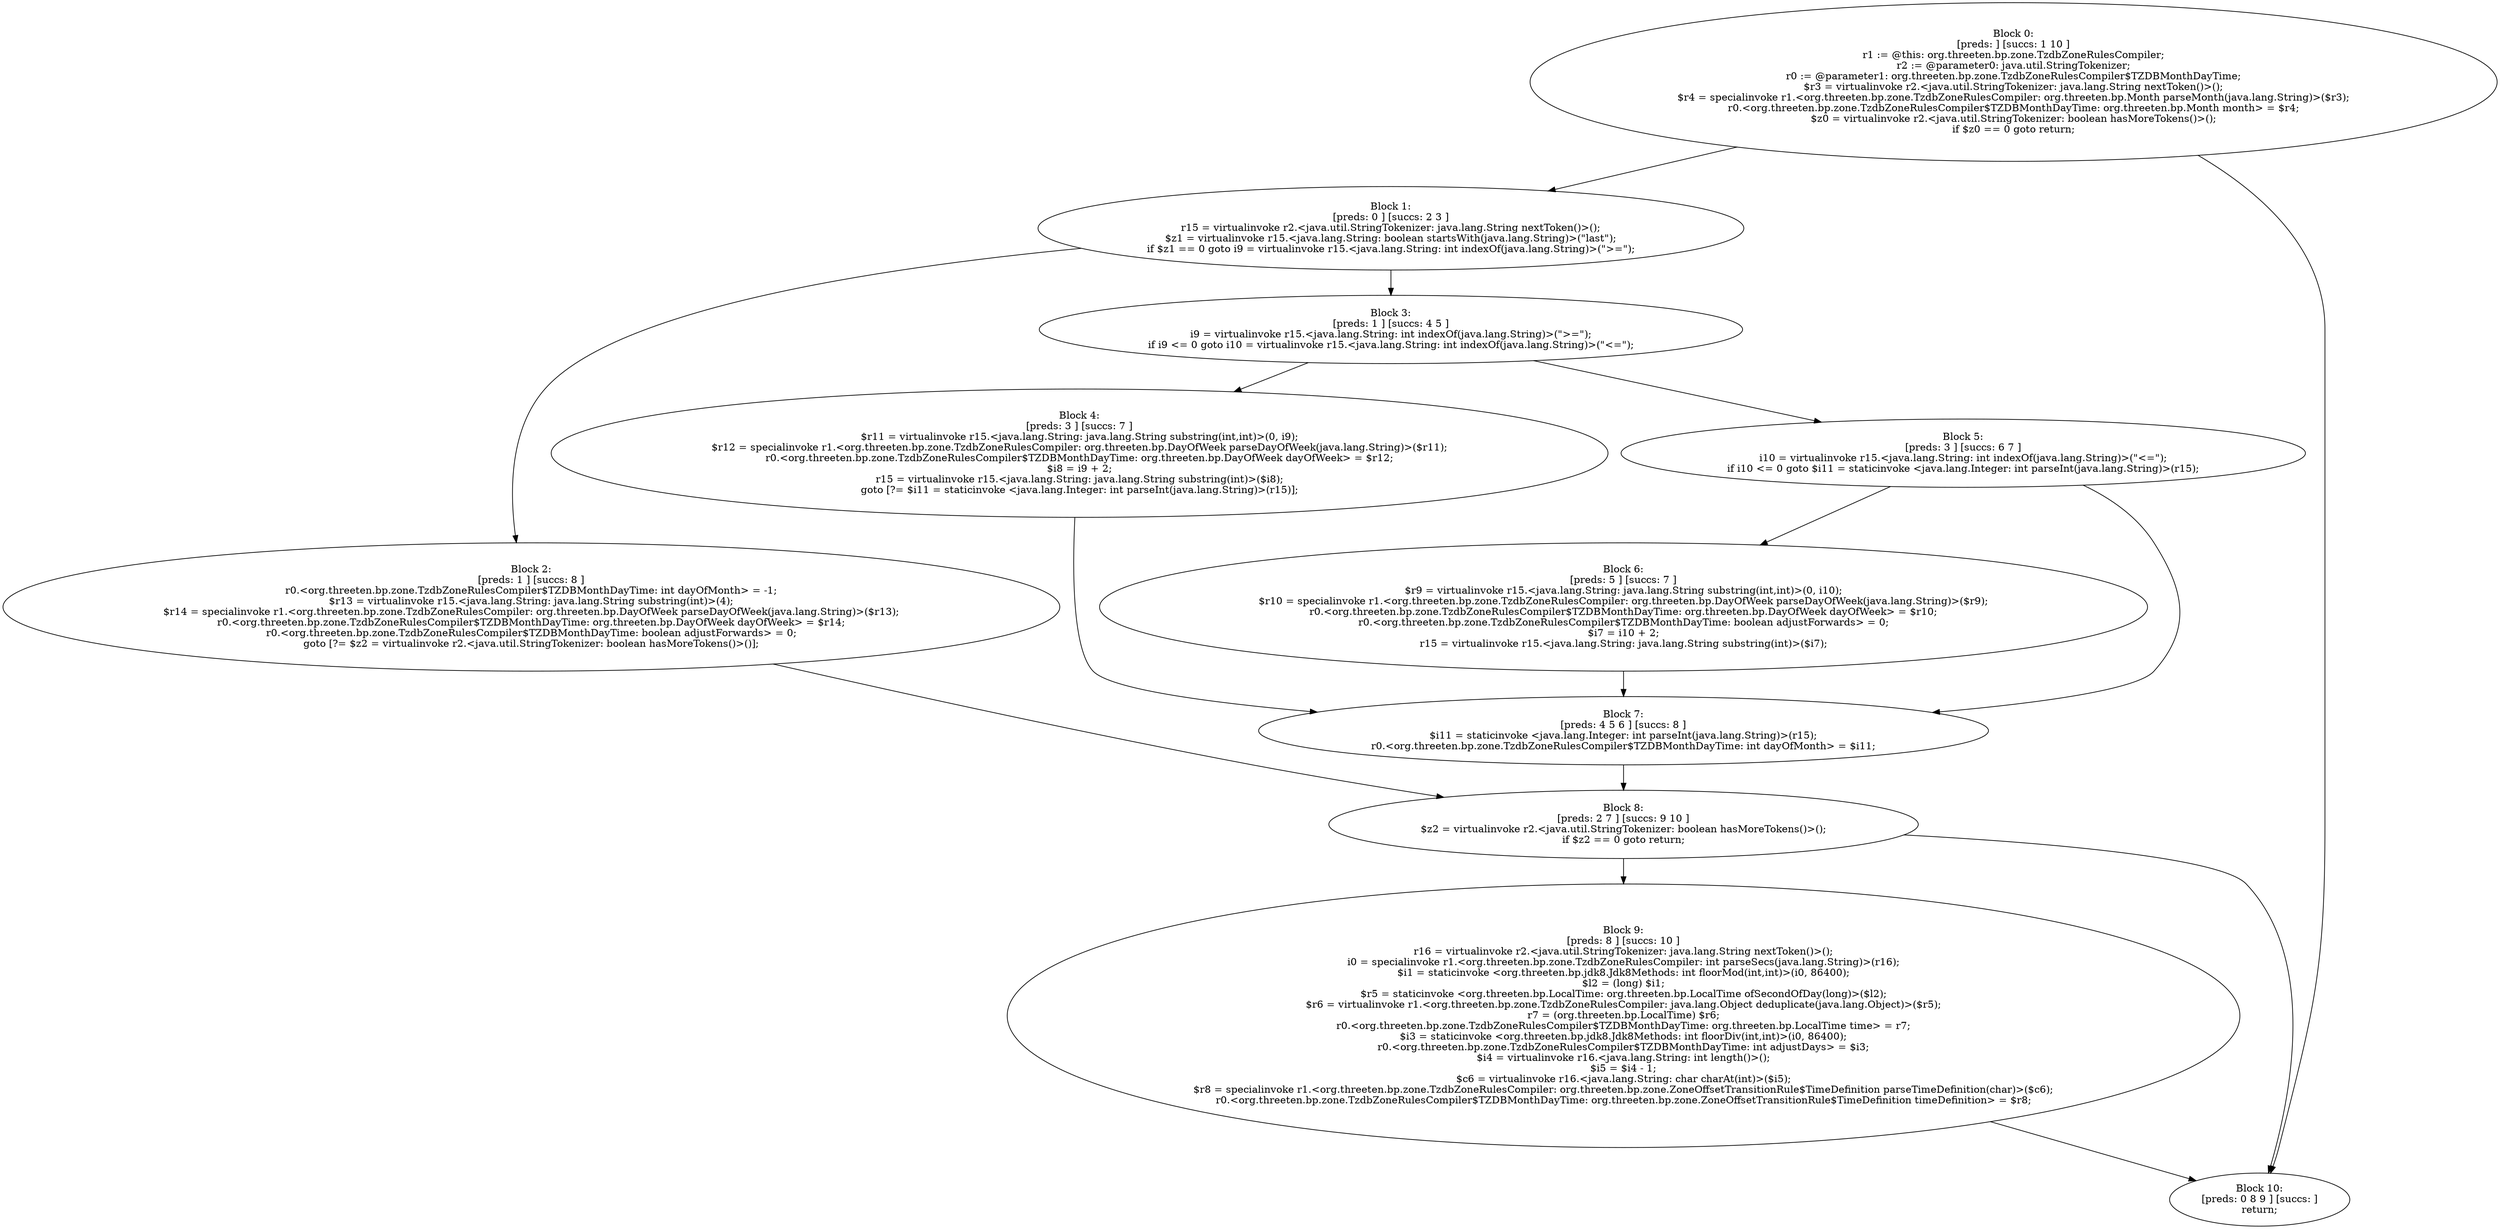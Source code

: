 digraph "unitGraph" {
    "Block 0:
[preds: ] [succs: 1 10 ]
r1 := @this: org.threeten.bp.zone.TzdbZoneRulesCompiler;
r2 := @parameter0: java.util.StringTokenizer;
r0 := @parameter1: org.threeten.bp.zone.TzdbZoneRulesCompiler$TZDBMonthDayTime;
$r3 = virtualinvoke r2.<java.util.StringTokenizer: java.lang.String nextToken()>();
$r4 = specialinvoke r1.<org.threeten.bp.zone.TzdbZoneRulesCompiler: org.threeten.bp.Month parseMonth(java.lang.String)>($r3);
r0.<org.threeten.bp.zone.TzdbZoneRulesCompiler$TZDBMonthDayTime: org.threeten.bp.Month month> = $r4;
$z0 = virtualinvoke r2.<java.util.StringTokenizer: boolean hasMoreTokens()>();
if $z0 == 0 goto return;
"
    "Block 1:
[preds: 0 ] [succs: 2 3 ]
r15 = virtualinvoke r2.<java.util.StringTokenizer: java.lang.String nextToken()>();
$z1 = virtualinvoke r15.<java.lang.String: boolean startsWith(java.lang.String)>(\"last\");
if $z1 == 0 goto i9 = virtualinvoke r15.<java.lang.String: int indexOf(java.lang.String)>(\">=\");
"
    "Block 2:
[preds: 1 ] [succs: 8 ]
r0.<org.threeten.bp.zone.TzdbZoneRulesCompiler$TZDBMonthDayTime: int dayOfMonth> = -1;
$r13 = virtualinvoke r15.<java.lang.String: java.lang.String substring(int)>(4);
$r14 = specialinvoke r1.<org.threeten.bp.zone.TzdbZoneRulesCompiler: org.threeten.bp.DayOfWeek parseDayOfWeek(java.lang.String)>($r13);
r0.<org.threeten.bp.zone.TzdbZoneRulesCompiler$TZDBMonthDayTime: org.threeten.bp.DayOfWeek dayOfWeek> = $r14;
r0.<org.threeten.bp.zone.TzdbZoneRulesCompiler$TZDBMonthDayTime: boolean adjustForwards> = 0;
goto [?= $z2 = virtualinvoke r2.<java.util.StringTokenizer: boolean hasMoreTokens()>()];
"
    "Block 3:
[preds: 1 ] [succs: 4 5 ]
i9 = virtualinvoke r15.<java.lang.String: int indexOf(java.lang.String)>(\">=\");
if i9 <= 0 goto i10 = virtualinvoke r15.<java.lang.String: int indexOf(java.lang.String)>(\"<=\");
"
    "Block 4:
[preds: 3 ] [succs: 7 ]
$r11 = virtualinvoke r15.<java.lang.String: java.lang.String substring(int,int)>(0, i9);
$r12 = specialinvoke r1.<org.threeten.bp.zone.TzdbZoneRulesCompiler: org.threeten.bp.DayOfWeek parseDayOfWeek(java.lang.String)>($r11);
r0.<org.threeten.bp.zone.TzdbZoneRulesCompiler$TZDBMonthDayTime: org.threeten.bp.DayOfWeek dayOfWeek> = $r12;
$i8 = i9 + 2;
r15 = virtualinvoke r15.<java.lang.String: java.lang.String substring(int)>($i8);
goto [?= $i11 = staticinvoke <java.lang.Integer: int parseInt(java.lang.String)>(r15)];
"
    "Block 5:
[preds: 3 ] [succs: 6 7 ]
i10 = virtualinvoke r15.<java.lang.String: int indexOf(java.lang.String)>(\"<=\");
if i10 <= 0 goto $i11 = staticinvoke <java.lang.Integer: int parseInt(java.lang.String)>(r15);
"
    "Block 6:
[preds: 5 ] [succs: 7 ]
$r9 = virtualinvoke r15.<java.lang.String: java.lang.String substring(int,int)>(0, i10);
$r10 = specialinvoke r1.<org.threeten.bp.zone.TzdbZoneRulesCompiler: org.threeten.bp.DayOfWeek parseDayOfWeek(java.lang.String)>($r9);
r0.<org.threeten.bp.zone.TzdbZoneRulesCompiler$TZDBMonthDayTime: org.threeten.bp.DayOfWeek dayOfWeek> = $r10;
r0.<org.threeten.bp.zone.TzdbZoneRulesCompiler$TZDBMonthDayTime: boolean adjustForwards> = 0;
$i7 = i10 + 2;
r15 = virtualinvoke r15.<java.lang.String: java.lang.String substring(int)>($i7);
"
    "Block 7:
[preds: 4 5 6 ] [succs: 8 ]
$i11 = staticinvoke <java.lang.Integer: int parseInt(java.lang.String)>(r15);
r0.<org.threeten.bp.zone.TzdbZoneRulesCompiler$TZDBMonthDayTime: int dayOfMonth> = $i11;
"
    "Block 8:
[preds: 2 7 ] [succs: 9 10 ]
$z2 = virtualinvoke r2.<java.util.StringTokenizer: boolean hasMoreTokens()>();
if $z2 == 0 goto return;
"
    "Block 9:
[preds: 8 ] [succs: 10 ]
r16 = virtualinvoke r2.<java.util.StringTokenizer: java.lang.String nextToken()>();
i0 = specialinvoke r1.<org.threeten.bp.zone.TzdbZoneRulesCompiler: int parseSecs(java.lang.String)>(r16);
$i1 = staticinvoke <org.threeten.bp.jdk8.Jdk8Methods: int floorMod(int,int)>(i0, 86400);
$l2 = (long) $i1;
$r5 = staticinvoke <org.threeten.bp.LocalTime: org.threeten.bp.LocalTime ofSecondOfDay(long)>($l2);
$r6 = virtualinvoke r1.<org.threeten.bp.zone.TzdbZoneRulesCompiler: java.lang.Object deduplicate(java.lang.Object)>($r5);
r7 = (org.threeten.bp.LocalTime) $r6;
r0.<org.threeten.bp.zone.TzdbZoneRulesCompiler$TZDBMonthDayTime: org.threeten.bp.LocalTime time> = r7;
$i3 = staticinvoke <org.threeten.bp.jdk8.Jdk8Methods: int floorDiv(int,int)>(i0, 86400);
r0.<org.threeten.bp.zone.TzdbZoneRulesCompiler$TZDBMonthDayTime: int adjustDays> = $i3;
$i4 = virtualinvoke r16.<java.lang.String: int length()>();
$i5 = $i4 - 1;
$c6 = virtualinvoke r16.<java.lang.String: char charAt(int)>($i5);
$r8 = specialinvoke r1.<org.threeten.bp.zone.TzdbZoneRulesCompiler: org.threeten.bp.zone.ZoneOffsetTransitionRule$TimeDefinition parseTimeDefinition(char)>($c6);
r0.<org.threeten.bp.zone.TzdbZoneRulesCompiler$TZDBMonthDayTime: org.threeten.bp.zone.ZoneOffsetTransitionRule$TimeDefinition timeDefinition> = $r8;
"
    "Block 10:
[preds: 0 8 9 ] [succs: ]
return;
"
    "Block 0:
[preds: ] [succs: 1 10 ]
r1 := @this: org.threeten.bp.zone.TzdbZoneRulesCompiler;
r2 := @parameter0: java.util.StringTokenizer;
r0 := @parameter1: org.threeten.bp.zone.TzdbZoneRulesCompiler$TZDBMonthDayTime;
$r3 = virtualinvoke r2.<java.util.StringTokenizer: java.lang.String nextToken()>();
$r4 = specialinvoke r1.<org.threeten.bp.zone.TzdbZoneRulesCompiler: org.threeten.bp.Month parseMonth(java.lang.String)>($r3);
r0.<org.threeten.bp.zone.TzdbZoneRulesCompiler$TZDBMonthDayTime: org.threeten.bp.Month month> = $r4;
$z0 = virtualinvoke r2.<java.util.StringTokenizer: boolean hasMoreTokens()>();
if $z0 == 0 goto return;
"->"Block 1:
[preds: 0 ] [succs: 2 3 ]
r15 = virtualinvoke r2.<java.util.StringTokenizer: java.lang.String nextToken()>();
$z1 = virtualinvoke r15.<java.lang.String: boolean startsWith(java.lang.String)>(\"last\");
if $z1 == 0 goto i9 = virtualinvoke r15.<java.lang.String: int indexOf(java.lang.String)>(\">=\");
";
    "Block 0:
[preds: ] [succs: 1 10 ]
r1 := @this: org.threeten.bp.zone.TzdbZoneRulesCompiler;
r2 := @parameter0: java.util.StringTokenizer;
r0 := @parameter1: org.threeten.bp.zone.TzdbZoneRulesCompiler$TZDBMonthDayTime;
$r3 = virtualinvoke r2.<java.util.StringTokenizer: java.lang.String nextToken()>();
$r4 = specialinvoke r1.<org.threeten.bp.zone.TzdbZoneRulesCompiler: org.threeten.bp.Month parseMonth(java.lang.String)>($r3);
r0.<org.threeten.bp.zone.TzdbZoneRulesCompiler$TZDBMonthDayTime: org.threeten.bp.Month month> = $r4;
$z0 = virtualinvoke r2.<java.util.StringTokenizer: boolean hasMoreTokens()>();
if $z0 == 0 goto return;
"->"Block 10:
[preds: 0 8 9 ] [succs: ]
return;
";
    "Block 1:
[preds: 0 ] [succs: 2 3 ]
r15 = virtualinvoke r2.<java.util.StringTokenizer: java.lang.String nextToken()>();
$z1 = virtualinvoke r15.<java.lang.String: boolean startsWith(java.lang.String)>(\"last\");
if $z1 == 0 goto i9 = virtualinvoke r15.<java.lang.String: int indexOf(java.lang.String)>(\">=\");
"->"Block 2:
[preds: 1 ] [succs: 8 ]
r0.<org.threeten.bp.zone.TzdbZoneRulesCompiler$TZDBMonthDayTime: int dayOfMonth> = -1;
$r13 = virtualinvoke r15.<java.lang.String: java.lang.String substring(int)>(4);
$r14 = specialinvoke r1.<org.threeten.bp.zone.TzdbZoneRulesCompiler: org.threeten.bp.DayOfWeek parseDayOfWeek(java.lang.String)>($r13);
r0.<org.threeten.bp.zone.TzdbZoneRulesCompiler$TZDBMonthDayTime: org.threeten.bp.DayOfWeek dayOfWeek> = $r14;
r0.<org.threeten.bp.zone.TzdbZoneRulesCompiler$TZDBMonthDayTime: boolean adjustForwards> = 0;
goto [?= $z2 = virtualinvoke r2.<java.util.StringTokenizer: boolean hasMoreTokens()>()];
";
    "Block 1:
[preds: 0 ] [succs: 2 3 ]
r15 = virtualinvoke r2.<java.util.StringTokenizer: java.lang.String nextToken()>();
$z1 = virtualinvoke r15.<java.lang.String: boolean startsWith(java.lang.String)>(\"last\");
if $z1 == 0 goto i9 = virtualinvoke r15.<java.lang.String: int indexOf(java.lang.String)>(\">=\");
"->"Block 3:
[preds: 1 ] [succs: 4 5 ]
i9 = virtualinvoke r15.<java.lang.String: int indexOf(java.lang.String)>(\">=\");
if i9 <= 0 goto i10 = virtualinvoke r15.<java.lang.String: int indexOf(java.lang.String)>(\"<=\");
";
    "Block 2:
[preds: 1 ] [succs: 8 ]
r0.<org.threeten.bp.zone.TzdbZoneRulesCompiler$TZDBMonthDayTime: int dayOfMonth> = -1;
$r13 = virtualinvoke r15.<java.lang.String: java.lang.String substring(int)>(4);
$r14 = specialinvoke r1.<org.threeten.bp.zone.TzdbZoneRulesCompiler: org.threeten.bp.DayOfWeek parseDayOfWeek(java.lang.String)>($r13);
r0.<org.threeten.bp.zone.TzdbZoneRulesCompiler$TZDBMonthDayTime: org.threeten.bp.DayOfWeek dayOfWeek> = $r14;
r0.<org.threeten.bp.zone.TzdbZoneRulesCompiler$TZDBMonthDayTime: boolean adjustForwards> = 0;
goto [?= $z2 = virtualinvoke r2.<java.util.StringTokenizer: boolean hasMoreTokens()>()];
"->"Block 8:
[preds: 2 7 ] [succs: 9 10 ]
$z2 = virtualinvoke r2.<java.util.StringTokenizer: boolean hasMoreTokens()>();
if $z2 == 0 goto return;
";
    "Block 3:
[preds: 1 ] [succs: 4 5 ]
i9 = virtualinvoke r15.<java.lang.String: int indexOf(java.lang.String)>(\">=\");
if i9 <= 0 goto i10 = virtualinvoke r15.<java.lang.String: int indexOf(java.lang.String)>(\"<=\");
"->"Block 4:
[preds: 3 ] [succs: 7 ]
$r11 = virtualinvoke r15.<java.lang.String: java.lang.String substring(int,int)>(0, i9);
$r12 = specialinvoke r1.<org.threeten.bp.zone.TzdbZoneRulesCompiler: org.threeten.bp.DayOfWeek parseDayOfWeek(java.lang.String)>($r11);
r0.<org.threeten.bp.zone.TzdbZoneRulesCompiler$TZDBMonthDayTime: org.threeten.bp.DayOfWeek dayOfWeek> = $r12;
$i8 = i9 + 2;
r15 = virtualinvoke r15.<java.lang.String: java.lang.String substring(int)>($i8);
goto [?= $i11 = staticinvoke <java.lang.Integer: int parseInt(java.lang.String)>(r15)];
";
    "Block 3:
[preds: 1 ] [succs: 4 5 ]
i9 = virtualinvoke r15.<java.lang.String: int indexOf(java.lang.String)>(\">=\");
if i9 <= 0 goto i10 = virtualinvoke r15.<java.lang.String: int indexOf(java.lang.String)>(\"<=\");
"->"Block 5:
[preds: 3 ] [succs: 6 7 ]
i10 = virtualinvoke r15.<java.lang.String: int indexOf(java.lang.String)>(\"<=\");
if i10 <= 0 goto $i11 = staticinvoke <java.lang.Integer: int parseInt(java.lang.String)>(r15);
";
    "Block 4:
[preds: 3 ] [succs: 7 ]
$r11 = virtualinvoke r15.<java.lang.String: java.lang.String substring(int,int)>(0, i9);
$r12 = specialinvoke r1.<org.threeten.bp.zone.TzdbZoneRulesCompiler: org.threeten.bp.DayOfWeek parseDayOfWeek(java.lang.String)>($r11);
r0.<org.threeten.bp.zone.TzdbZoneRulesCompiler$TZDBMonthDayTime: org.threeten.bp.DayOfWeek dayOfWeek> = $r12;
$i8 = i9 + 2;
r15 = virtualinvoke r15.<java.lang.String: java.lang.String substring(int)>($i8);
goto [?= $i11 = staticinvoke <java.lang.Integer: int parseInt(java.lang.String)>(r15)];
"->"Block 7:
[preds: 4 5 6 ] [succs: 8 ]
$i11 = staticinvoke <java.lang.Integer: int parseInt(java.lang.String)>(r15);
r0.<org.threeten.bp.zone.TzdbZoneRulesCompiler$TZDBMonthDayTime: int dayOfMonth> = $i11;
";
    "Block 5:
[preds: 3 ] [succs: 6 7 ]
i10 = virtualinvoke r15.<java.lang.String: int indexOf(java.lang.String)>(\"<=\");
if i10 <= 0 goto $i11 = staticinvoke <java.lang.Integer: int parseInt(java.lang.String)>(r15);
"->"Block 6:
[preds: 5 ] [succs: 7 ]
$r9 = virtualinvoke r15.<java.lang.String: java.lang.String substring(int,int)>(0, i10);
$r10 = specialinvoke r1.<org.threeten.bp.zone.TzdbZoneRulesCompiler: org.threeten.bp.DayOfWeek parseDayOfWeek(java.lang.String)>($r9);
r0.<org.threeten.bp.zone.TzdbZoneRulesCompiler$TZDBMonthDayTime: org.threeten.bp.DayOfWeek dayOfWeek> = $r10;
r0.<org.threeten.bp.zone.TzdbZoneRulesCompiler$TZDBMonthDayTime: boolean adjustForwards> = 0;
$i7 = i10 + 2;
r15 = virtualinvoke r15.<java.lang.String: java.lang.String substring(int)>($i7);
";
    "Block 5:
[preds: 3 ] [succs: 6 7 ]
i10 = virtualinvoke r15.<java.lang.String: int indexOf(java.lang.String)>(\"<=\");
if i10 <= 0 goto $i11 = staticinvoke <java.lang.Integer: int parseInt(java.lang.String)>(r15);
"->"Block 7:
[preds: 4 5 6 ] [succs: 8 ]
$i11 = staticinvoke <java.lang.Integer: int parseInt(java.lang.String)>(r15);
r0.<org.threeten.bp.zone.TzdbZoneRulesCompiler$TZDBMonthDayTime: int dayOfMonth> = $i11;
";
    "Block 6:
[preds: 5 ] [succs: 7 ]
$r9 = virtualinvoke r15.<java.lang.String: java.lang.String substring(int,int)>(0, i10);
$r10 = specialinvoke r1.<org.threeten.bp.zone.TzdbZoneRulesCompiler: org.threeten.bp.DayOfWeek parseDayOfWeek(java.lang.String)>($r9);
r0.<org.threeten.bp.zone.TzdbZoneRulesCompiler$TZDBMonthDayTime: org.threeten.bp.DayOfWeek dayOfWeek> = $r10;
r0.<org.threeten.bp.zone.TzdbZoneRulesCompiler$TZDBMonthDayTime: boolean adjustForwards> = 0;
$i7 = i10 + 2;
r15 = virtualinvoke r15.<java.lang.String: java.lang.String substring(int)>($i7);
"->"Block 7:
[preds: 4 5 6 ] [succs: 8 ]
$i11 = staticinvoke <java.lang.Integer: int parseInt(java.lang.String)>(r15);
r0.<org.threeten.bp.zone.TzdbZoneRulesCompiler$TZDBMonthDayTime: int dayOfMonth> = $i11;
";
    "Block 7:
[preds: 4 5 6 ] [succs: 8 ]
$i11 = staticinvoke <java.lang.Integer: int parseInt(java.lang.String)>(r15);
r0.<org.threeten.bp.zone.TzdbZoneRulesCompiler$TZDBMonthDayTime: int dayOfMonth> = $i11;
"->"Block 8:
[preds: 2 7 ] [succs: 9 10 ]
$z2 = virtualinvoke r2.<java.util.StringTokenizer: boolean hasMoreTokens()>();
if $z2 == 0 goto return;
";
    "Block 8:
[preds: 2 7 ] [succs: 9 10 ]
$z2 = virtualinvoke r2.<java.util.StringTokenizer: boolean hasMoreTokens()>();
if $z2 == 0 goto return;
"->"Block 9:
[preds: 8 ] [succs: 10 ]
r16 = virtualinvoke r2.<java.util.StringTokenizer: java.lang.String nextToken()>();
i0 = specialinvoke r1.<org.threeten.bp.zone.TzdbZoneRulesCompiler: int parseSecs(java.lang.String)>(r16);
$i1 = staticinvoke <org.threeten.bp.jdk8.Jdk8Methods: int floorMod(int,int)>(i0, 86400);
$l2 = (long) $i1;
$r5 = staticinvoke <org.threeten.bp.LocalTime: org.threeten.bp.LocalTime ofSecondOfDay(long)>($l2);
$r6 = virtualinvoke r1.<org.threeten.bp.zone.TzdbZoneRulesCompiler: java.lang.Object deduplicate(java.lang.Object)>($r5);
r7 = (org.threeten.bp.LocalTime) $r6;
r0.<org.threeten.bp.zone.TzdbZoneRulesCompiler$TZDBMonthDayTime: org.threeten.bp.LocalTime time> = r7;
$i3 = staticinvoke <org.threeten.bp.jdk8.Jdk8Methods: int floorDiv(int,int)>(i0, 86400);
r0.<org.threeten.bp.zone.TzdbZoneRulesCompiler$TZDBMonthDayTime: int adjustDays> = $i3;
$i4 = virtualinvoke r16.<java.lang.String: int length()>();
$i5 = $i4 - 1;
$c6 = virtualinvoke r16.<java.lang.String: char charAt(int)>($i5);
$r8 = specialinvoke r1.<org.threeten.bp.zone.TzdbZoneRulesCompiler: org.threeten.bp.zone.ZoneOffsetTransitionRule$TimeDefinition parseTimeDefinition(char)>($c6);
r0.<org.threeten.bp.zone.TzdbZoneRulesCompiler$TZDBMonthDayTime: org.threeten.bp.zone.ZoneOffsetTransitionRule$TimeDefinition timeDefinition> = $r8;
";
    "Block 8:
[preds: 2 7 ] [succs: 9 10 ]
$z2 = virtualinvoke r2.<java.util.StringTokenizer: boolean hasMoreTokens()>();
if $z2 == 0 goto return;
"->"Block 10:
[preds: 0 8 9 ] [succs: ]
return;
";
    "Block 9:
[preds: 8 ] [succs: 10 ]
r16 = virtualinvoke r2.<java.util.StringTokenizer: java.lang.String nextToken()>();
i0 = specialinvoke r1.<org.threeten.bp.zone.TzdbZoneRulesCompiler: int parseSecs(java.lang.String)>(r16);
$i1 = staticinvoke <org.threeten.bp.jdk8.Jdk8Methods: int floorMod(int,int)>(i0, 86400);
$l2 = (long) $i1;
$r5 = staticinvoke <org.threeten.bp.LocalTime: org.threeten.bp.LocalTime ofSecondOfDay(long)>($l2);
$r6 = virtualinvoke r1.<org.threeten.bp.zone.TzdbZoneRulesCompiler: java.lang.Object deduplicate(java.lang.Object)>($r5);
r7 = (org.threeten.bp.LocalTime) $r6;
r0.<org.threeten.bp.zone.TzdbZoneRulesCompiler$TZDBMonthDayTime: org.threeten.bp.LocalTime time> = r7;
$i3 = staticinvoke <org.threeten.bp.jdk8.Jdk8Methods: int floorDiv(int,int)>(i0, 86400);
r0.<org.threeten.bp.zone.TzdbZoneRulesCompiler$TZDBMonthDayTime: int adjustDays> = $i3;
$i4 = virtualinvoke r16.<java.lang.String: int length()>();
$i5 = $i4 - 1;
$c6 = virtualinvoke r16.<java.lang.String: char charAt(int)>($i5);
$r8 = specialinvoke r1.<org.threeten.bp.zone.TzdbZoneRulesCompiler: org.threeten.bp.zone.ZoneOffsetTransitionRule$TimeDefinition parseTimeDefinition(char)>($c6);
r0.<org.threeten.bp.zone.TzdbZoneRulesCompiler$TZDBMonthDayTime: org.threeten.bp.zone.ZoneOffsetTransitionRule$TimeDefinition timeDefinition> = $r8;
"->"Block 10:
[preds: 0 8 9 ] [succs: ]
return;
";
}
